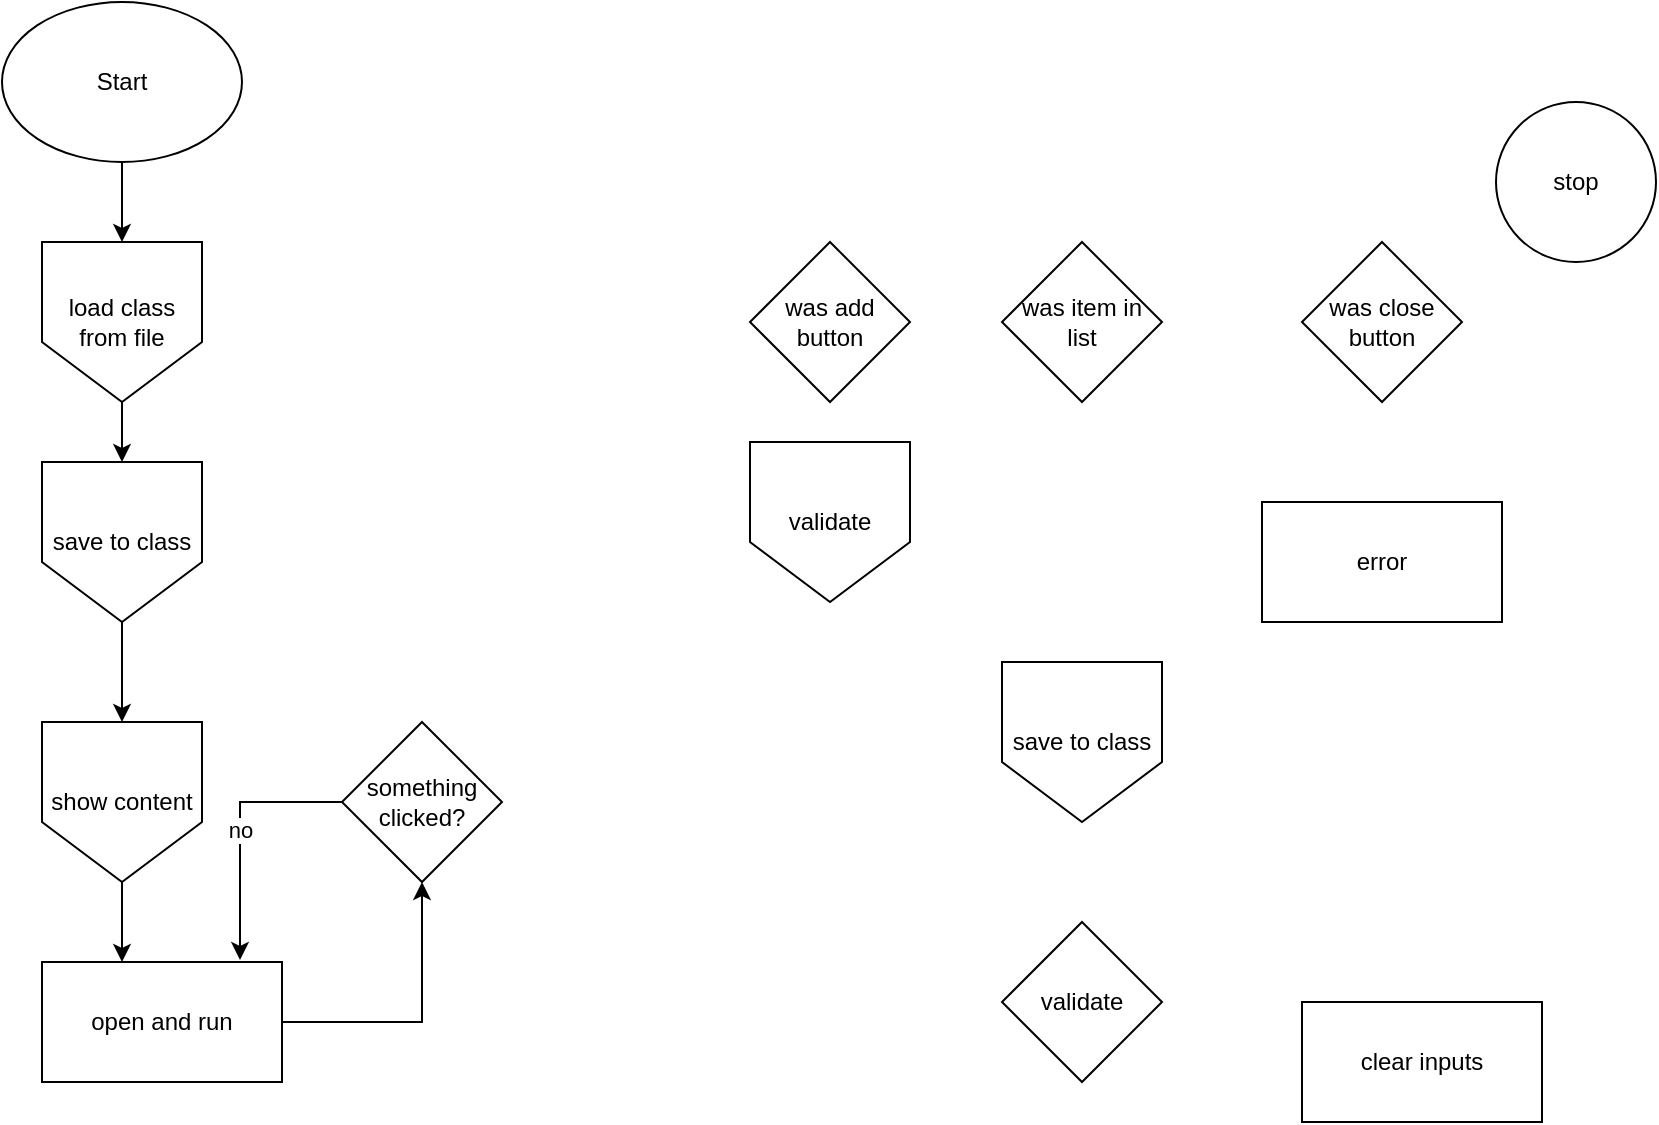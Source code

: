 <mxfile version="27.0.2">
  <diagram name="UI" id="n6Wm4xatbLt7hEbNFKrT">
    <mxGraphModel dx="1412" dy="835" grid="1" gridSize="10" guides="1" tooltips="1" connect="1" arrows="1" fold="1" page="1" pageScale="1" pageWidth="827" pageHeight="1169" math="0" shadow="0">
      <root>
        <mxCell id="0" />
        <mxCell id="1" parent="0" />
        <mxCell id="B7CaAKGS244gTqRFP_1R-5" value="" style="edgeStyle=orthogonalEdgeStyle;rounded=0;orthogonalLoop=1;jettySize=auto;html=1;" edge="1" parent="1" source="Y77Rjj0uk_8qPPd0dGQJ-2" target="kZCumKLu32Ii8R4TfgAC-2">
          <mxGeometry relative="1" as="geometry" />
        </mxCell>
        <mxCell id="Y77Rjj0uk_8qPPd0dGQJ-2" value="Start" style="ellipse;whiteSpace=wrap;html=1;" parent="1" vertex="1">
          <mxGeometry width="120" height="80" as="geometry" />
        </mxCell>
        <mxCell id="B7CaAKGS244gTqRFP_1R-6" value="" style="edgeStyle=orthogonalEdgeStyle;rounded=0;orthogonalLoop=1;jettySize=auto;html=1;" edge="1" parent="1" source="kZCumKLu32Ii8R4TfgAC-2" target="kZCumKLu32Ii8R4TfgAC-4">
          <mxGeometry relative="1" as="geometry" />
        </mxCell>
        <mxCell id="kZCumKLu32Ii8R4TfgAC-2" value="load class from file" style="shape=offPageConnector;whiteSpace=wrap;html=1;" parent="1" vertex="1">
          <mxGeometry x="20" y="120" width="80" height="80" as="geometry" />
        </mxCell>
        <mxCell id="B7CaAKGS244gTqRFP_1R-7" value="" style="edgeStyle=orthogonalEdgeStyle;rounded=0;orthogonalLoop=1;jettySize=auto;html=1;" edge="1" parent="1" source="kZCumKLu32Ii8R4TfgAC-4" target="kZCumKLu32Ii8R4TfgAC-51">
          <mxGeometry relative="1" as="geometry" />
        </mxCell>
        <mxCell id="kZCumKLu32Ii8R4TfgAC-4" value="save to class" style="shape=offPageConnector;whiteSpace=wrap;html=1;" parent="1" vertex="1">
          <mxGeometry x="20" y="230" width="80" height="80" as="geometry" />
        </mxCell>
        <mxCell id="B7CaAKGS244gTqRFP_1R-2" style="edgeStyle=orthogonalEdgeStyle;rounded=0;orthogonalLoop=1;jettySize=auto;html=1;entryX=0.5;entryY=1;entryDx=0;entryDy=0;" edge="1" parent="1" source="kZCumKLu32Ii8R4TfgAC-6" target="kZCumKLu32Ii8R4TfgAC-38">
          <mxGeometry relative="1" as="geometry" />
        </mxCell>
        <mxCell id="kZCumKLu32Ii8R4TfgAC-6" value="open and run" style="rounded=0;whiteSpace=wrap;html=1;" parent="1" vertex="1">
          <mxGeometry x="20" y="480" width="120" height="60" as="geometry" />
        </mxCell>
        <mxCell id="kZCumKLu32Ii8R4TfgAC-35" value="was close button" style="rhombus;whiteSpace=wrap;html=1;" parent="1" vertex="1">
          <mxGeometry x="650" y="120" width="80" height="80" as="geometry" />
        </mxCell>
        <mxCell id="kZCumKLu32Ii8R4TfgAC-38" value="something clicked?" style="rhombus;whiteSpace=wrap;html=1;" parent="1" vertex="1">
          <mxGeometry x="170" y="360" width="80" height="80" as="geometry" />
        </mxCell>
        <mxCell id="kZCumKLu32Ii8R4TfgAC-39" value="stop" style="ellipse;whiteSpace=wrap;html=1;aspect=fixed;" parent="1" vertex="1">
          <mxGeometry x="747" y="50" width="80" height="80" as="geometry" />
        </mxCell>
        <mxCell id="kZCumKLu32Ii8R4TfgAC-47" value="was item in list" style="rhombus;whiteSpace=wrap;html=1;" parent="1" vertex="1">
          <mxGeometry x="500" y="120" width="80" height="80" as="geometry" />
        </mxCell>
        <mxCell id="B7CaAKGS244gTqRFP_1R-1" value="" style="edgeStyle=orthogonalEdgeStyle;rounded=0;orthogonalLoop=1;jettySize=auto;html=1;" edge="1" parent="1" source="kZCumKLu32Ii8R4TfgAC-51" target="kZCumKLu32Ii8R4TfgAC-6">
          <mxGeometry relative="1" as="geometry">
            <Array as="points">
              <mxPoint x="60" y="470" />
              <mxPoint x="60" y="470" />
            </Array>
          </mxGeometry>
        </mxCell>
        <mxCell id="kZCumKLu32Ii8R4TfgAC-51" value="show content" style="shape=offPageConnector;whiteSpace=wrap;html=1;" parent="1" vertex="1">
          <mxGeometry x="20" y="360" width="80" height="80" as="geometry" />
        </mxCell>
        <mxCell id="kZCumKLu32Ii8R4TfgAC-53" value="was add button" style="rhombus;whiteSpace=wrap;html=1;" parent="1" vertex="1">
          <mxGeometry x="374" y="120" width="80" height="80" as="geometry" />
        </mxCell>
        <mxCell id="kZCumKLu32Ii8R4TfgAC-55" value="validate" style="shape=offPageConnector;whiteSpace=wrap;html=1;" parent="1" vertex="1">
          <mxGeometry x="374" y="220" width="80" height="80" as="geometry" />
        </mxCell>
        <mxCell id="kZCumKLu32Ii8R4TfgAC-56" value="validate" style="rhombus;whiteSpace=wrap;html=1;" parent="1" vertex="1">
          <mxGeometry x="500" y="460" width="80" height="80" as="geometry" />
        </mxCell>
        <mxCell id="kZCumKLu32Ii8R4TfgAC-59" value="save to class" style="shape=offPageConnector;whiteSpace=wrap;html=1;" parent="1" vertex="1">
          <mxGeometry x="500" y="330" width="80" height="80" as="geometry" />
        </mxCell>
        <mxCell id="kZCumKLu32Ii8R4TfgAC-61" value="clear inputs" style="rounded=0;whiteSpace=wrap;html=1;" parent="1" vertex="1">
          <mxGeometry x="650" y="500" width="120" height="60" as="geometry" />
        </mxCell>
        <mxCell id="kZCumKLu32Ii8R4TfgAC-63" value="error" style="rounded=0;whiteSpace=wrap;html=1;" parent="1" vertex="1">
          <mxGeometry x="630" y="250" width="120" height="60" as="geometry" />
        </mxCell>
        <mxCell id="B7CaAKGS244gTqRFP_1R-4" value="no" style="edgeStyle=orthogonalEdgeStyle;rounded=0;orthogonalLoop=1;jettySize=auto;html=1;entryX=0.825;entryY=-0.017;entryDx=0;entryDy=0;entryPerimeter=0;" edge="1" parent="1" source="kZCumKLu32Ii8R4TfgAC-38" target="kZCumKLu32Ii8R4TfgAC-6">
          <mxGeometry relative="1" as="geometry" />
        </mxCell>
      </root>
    </mxGraphModel>
  </diagram>
</mxfile>
